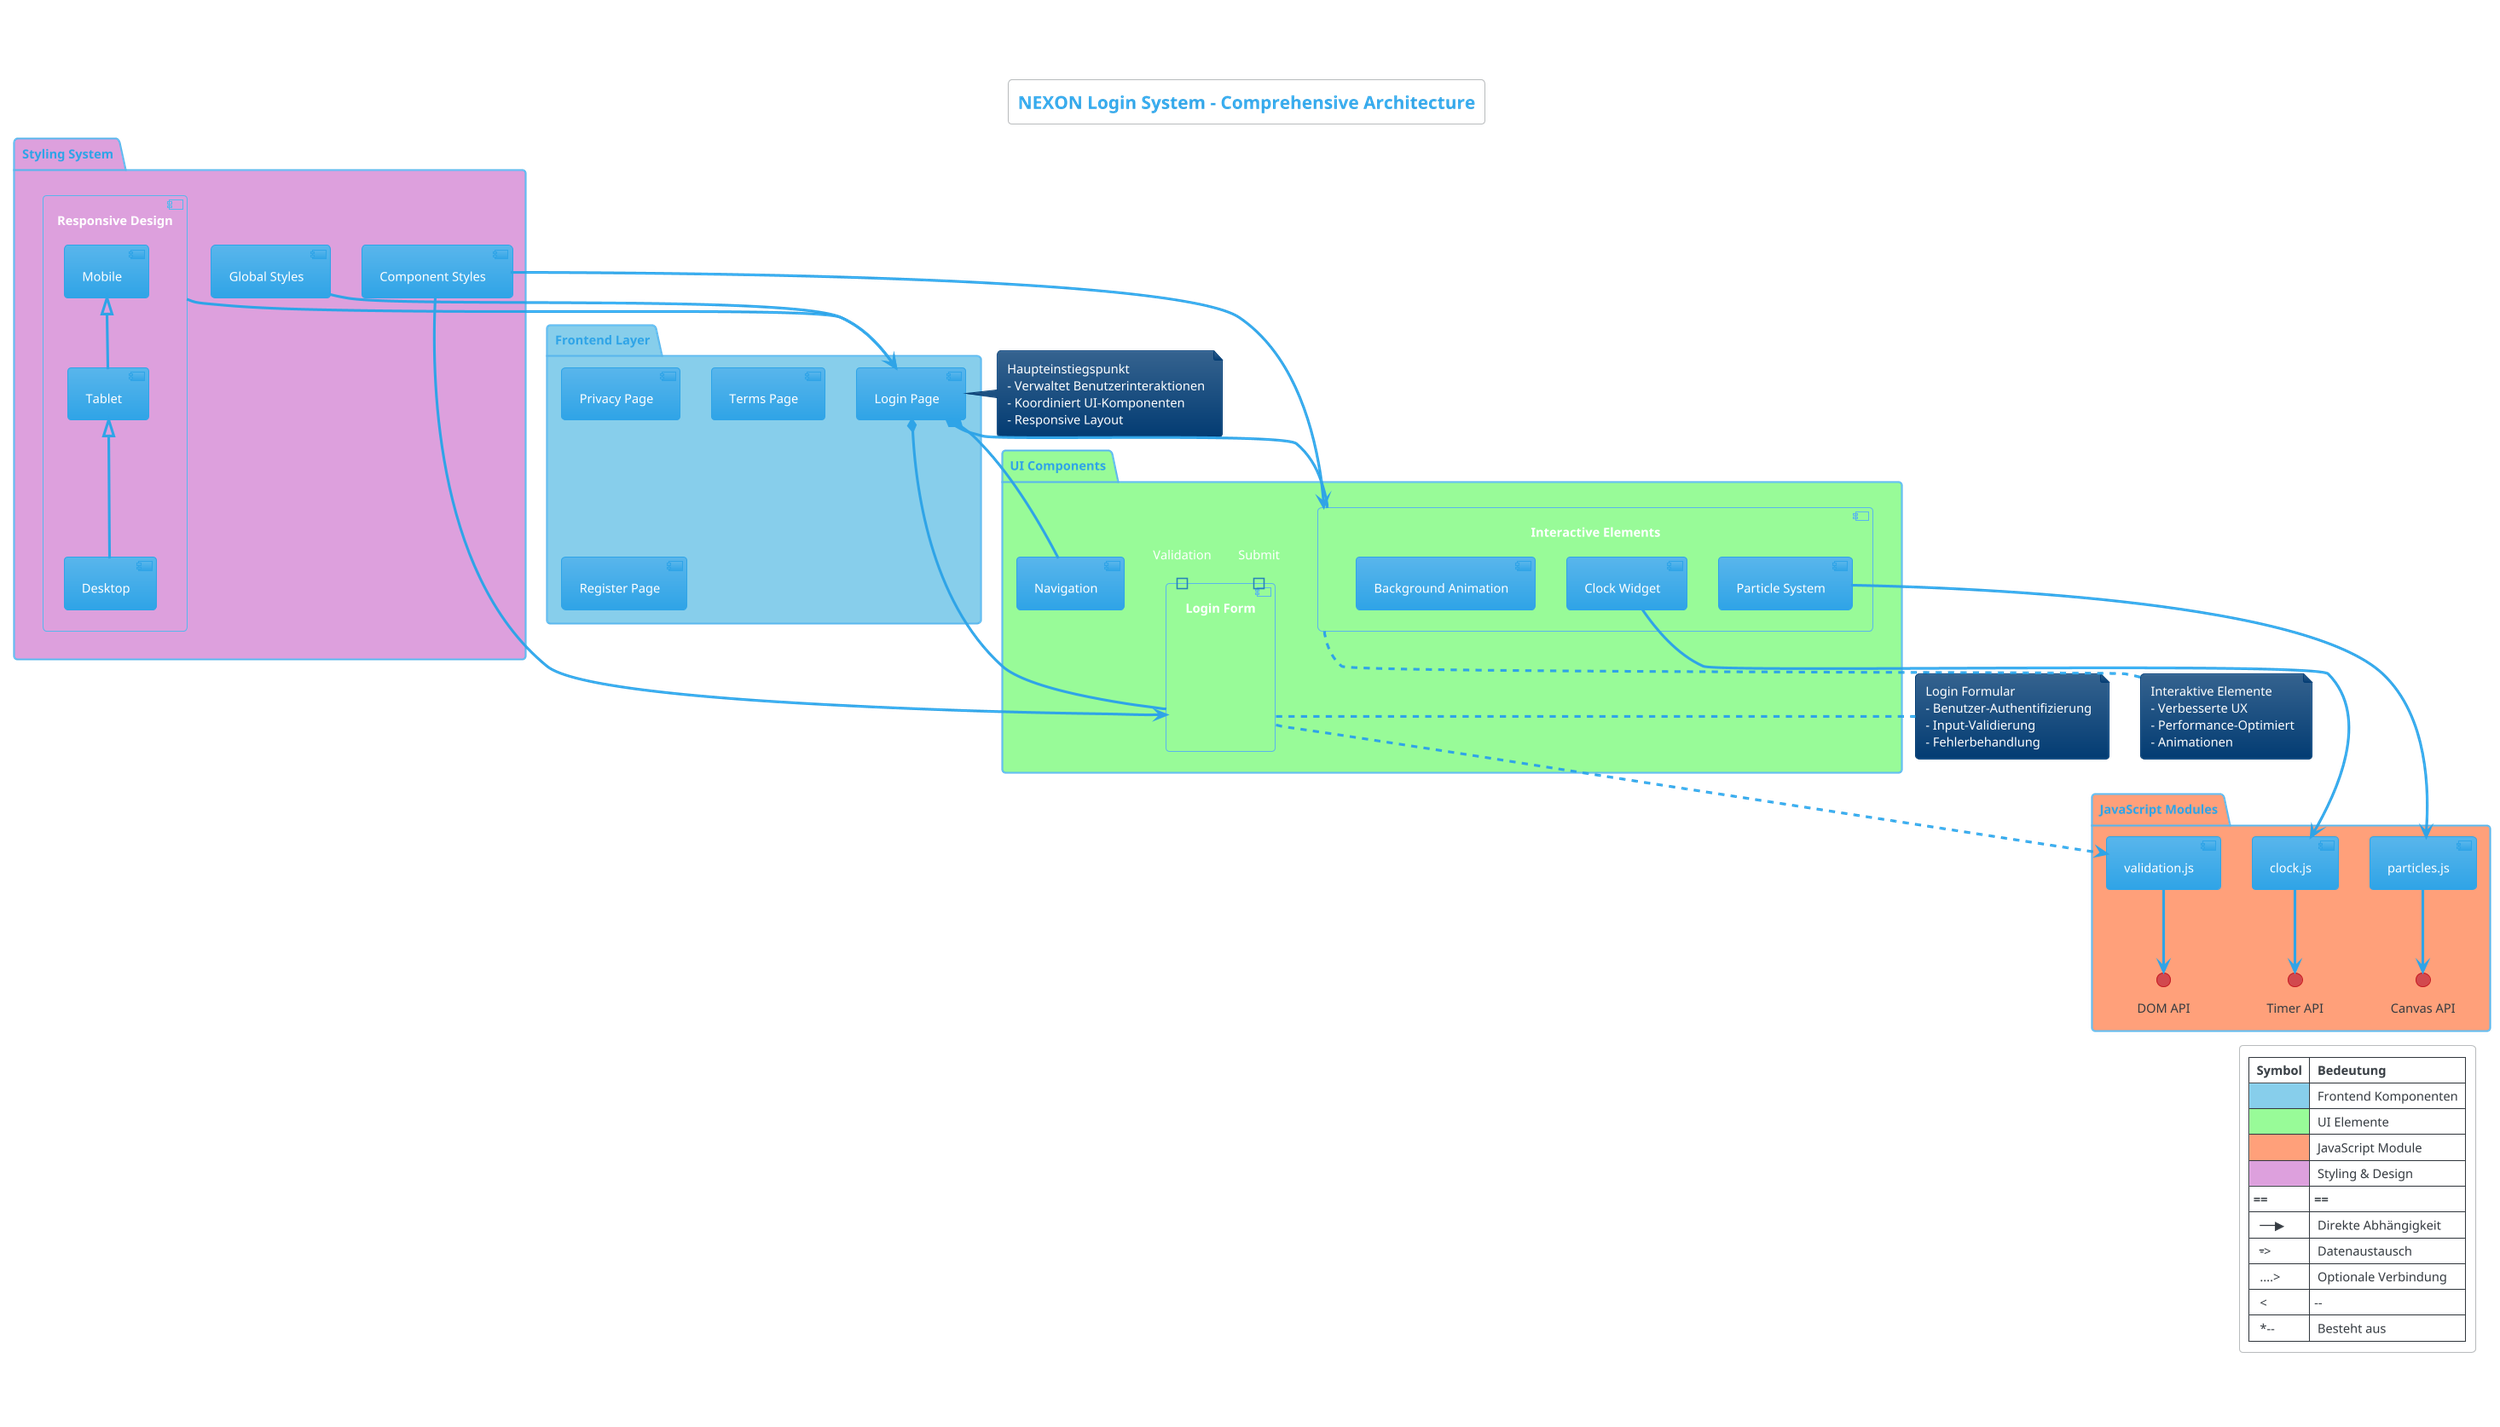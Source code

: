 @startuml "NEXON System Architecture"
!theme cerulean
skinparam backgroundColor transparent
skinparam handwritten false
skinparam shadowing false
skinparam defaultFontSize 14
skinparam defaultFontName "Helvetica"

' Titel und Header
title NEXON Login System - Comprehensive Architecture
header
Erstellt von: Michael Miskovic
Datum: Mai 2024
endheader

' Legende
legend right
|= Symbol |= Bedeutung |
|<#87CEEB>| Frontend Komponenten |
|<#98FB98>| UI Elemente |
|<#FFA07A>| JavaScript Module |
|<#DDA0DD>| Styling & Design |
|===|===|
|  ──▶  | Direkte Abhängigkeit |
|  -----> | Datenaustausch |
|  ....>  | Optionale Verbindung |
|  <|--  | Erbt von |
|  *--  | Besteht aus |
endlegend

' Hauptkomponenten
package "Frontend Layer" #87CEEB {
    component "Login Page" as LP
    component "Privacy Page" as PP
    component "Terms Page" as TP
    component "Register Page" as RP
}

package "UI Components" #98FB98 {
    component "Login Form" as LF {
        port "Validation" as V
        port "Submit" as S
    }
    
    component "Interactive Elements" as IE {
        component "Clock Widget" as CW
        component "Particle System" as PS
        component "Background Animation" as BA
    }
    
    component "Navigation" as NAV
}

package "JavaScript Modules" #FFA07A {
    component "clock.js" as CJS
    component "particles.js" as PJS
    component "validation.js" as VJS
    
    interface "Timer API" as TAPI
    interface "Canvas API" as CAPI
    interface "DOM API" as DAPI
}

package "Styling System" #DDA0DD {
    component "Global Styles" as GS
    component "Component Styles" as CS
    component "Responsive Design" as RD {
        component "Mobile" as M
        component "Tablet" as T
        component "Desktop" as D
    }
}

' Beziehungen
LP *-- LF
LP *-- IE
LP *-- NAV

CW --> CJS
PS --> PJS
LF ..> VJS

CJS --> TAPI
PJS --> CAPI
VJS --> DAPI

GS --> LP
CS --> LF
CS --> IE
RD --> LP

M <|-- T
T <|-- D

' Notizen für wichtige Komponenten
note right of LP
  Haupteinstiegspunkt
  - Verwaltet Benutzerinteraktionen
  - Koordiniert UI-Komponenten
  - Responsive Layout
end note

note right of LF
  Login Formular
  - Benutzer-Authentifizierung
  - Input-Validierung
  - Fehlerbehandlung
end note

note bottom of IE
  Interaktive Elemente
  - Verbesserte UX
  - Performance-Optimiert
  - Animationen
end note

' Footer
caption Detaillierte Systemarchitektur des NEXON Login Systems mit Komponenten, Beziehungen und Abhängigkeiten

@enduml